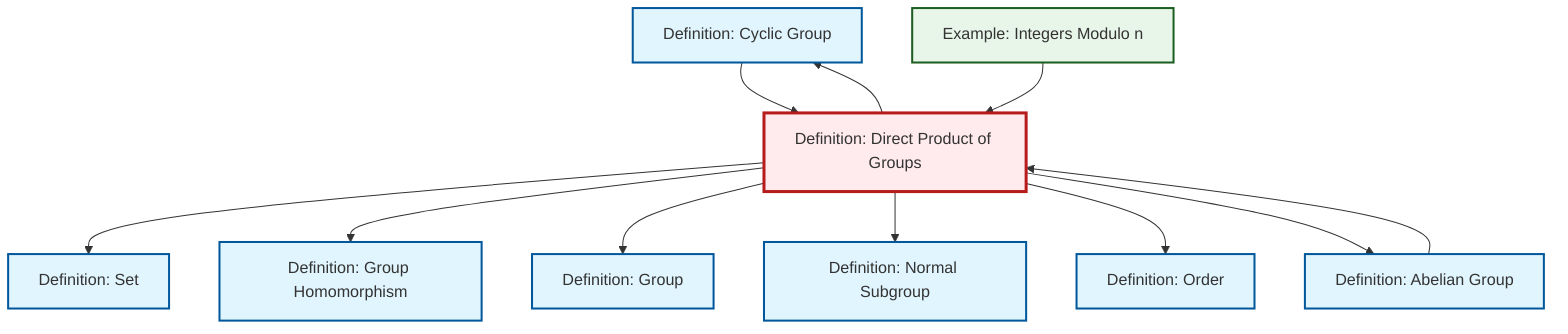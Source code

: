 graph TD
    classDef definition fill:#e1f5fe,stroke:#01579b,stroke-width:2px
    classDef theorem fill:#f3e5f5,stroke:#4a148c,stroke-width:2px
    classDef axiom fill:#fff3e0,stroke:#e65100,stroke-width:2px
    classDef example fill:#e8f5e9,stroke:#1b5e20,stroke-width:2px
    classDef current fill:#ffebee,stroke:#b71c1c,stroke-width:3px
    def-cyclic-group["Definition: Cyclic Group"]:::definition
    def-order["Definition: Order"]:::definition
    ex-quotient-integers-mod-n["Example: Integers Modulo n"]:::example
    def-abelian-group["Definition: Abelian Group"]:::definition
    def-set["Definition: Set"]:::definition
    def-homomorphism["Definition: Group Homomorphism"]:::definition
    def-normal-subgroup["Definition: Normal Subgroup"]:::definition
    def-direct-product["Definition: Direct Product of Groups"]:::definition
    def-group["Definition: Group"]:::definition
    def-direct-product --> def-set
    def-direct-product --> def-homomorphism
    def-direct-product --> def-cyclic-group
    def-cyclic-group --> def-direct-product
    ex-quotient-integers-mod-n --> def-direct-product
    def-direct-product --> def-group
    def-abelian-group --> def-direct-product
    def-direct-product --> def-normal-subgroup
    def-direct-product --> def-order
    def-direct-product --> def-abelian-group
    class def-direct-product current
